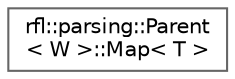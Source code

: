 digraph "类继承关系图"
{
 // LATEX_PDF_SIZE
  bgcolor="transparent";
  edge [fontname=Helvetica,fontsize=10,labelfontname=Helvetica,labelfontsize=10];
  node [fontname=Helvetica,fontsize=10,shape=box,height=0.2,width=0.4];
  rankdir="LR";
  Node0 [id="Node000000",label="rfl::parsing::Parent\l\< W \>::Map\< T \>",height=0.2,width=0.4,color="grey40", fillcolor="white", style="filled",URL="$structrfl_1_1parsing_1_1_parent_1_1_map.html",tooltip=" "];
}
